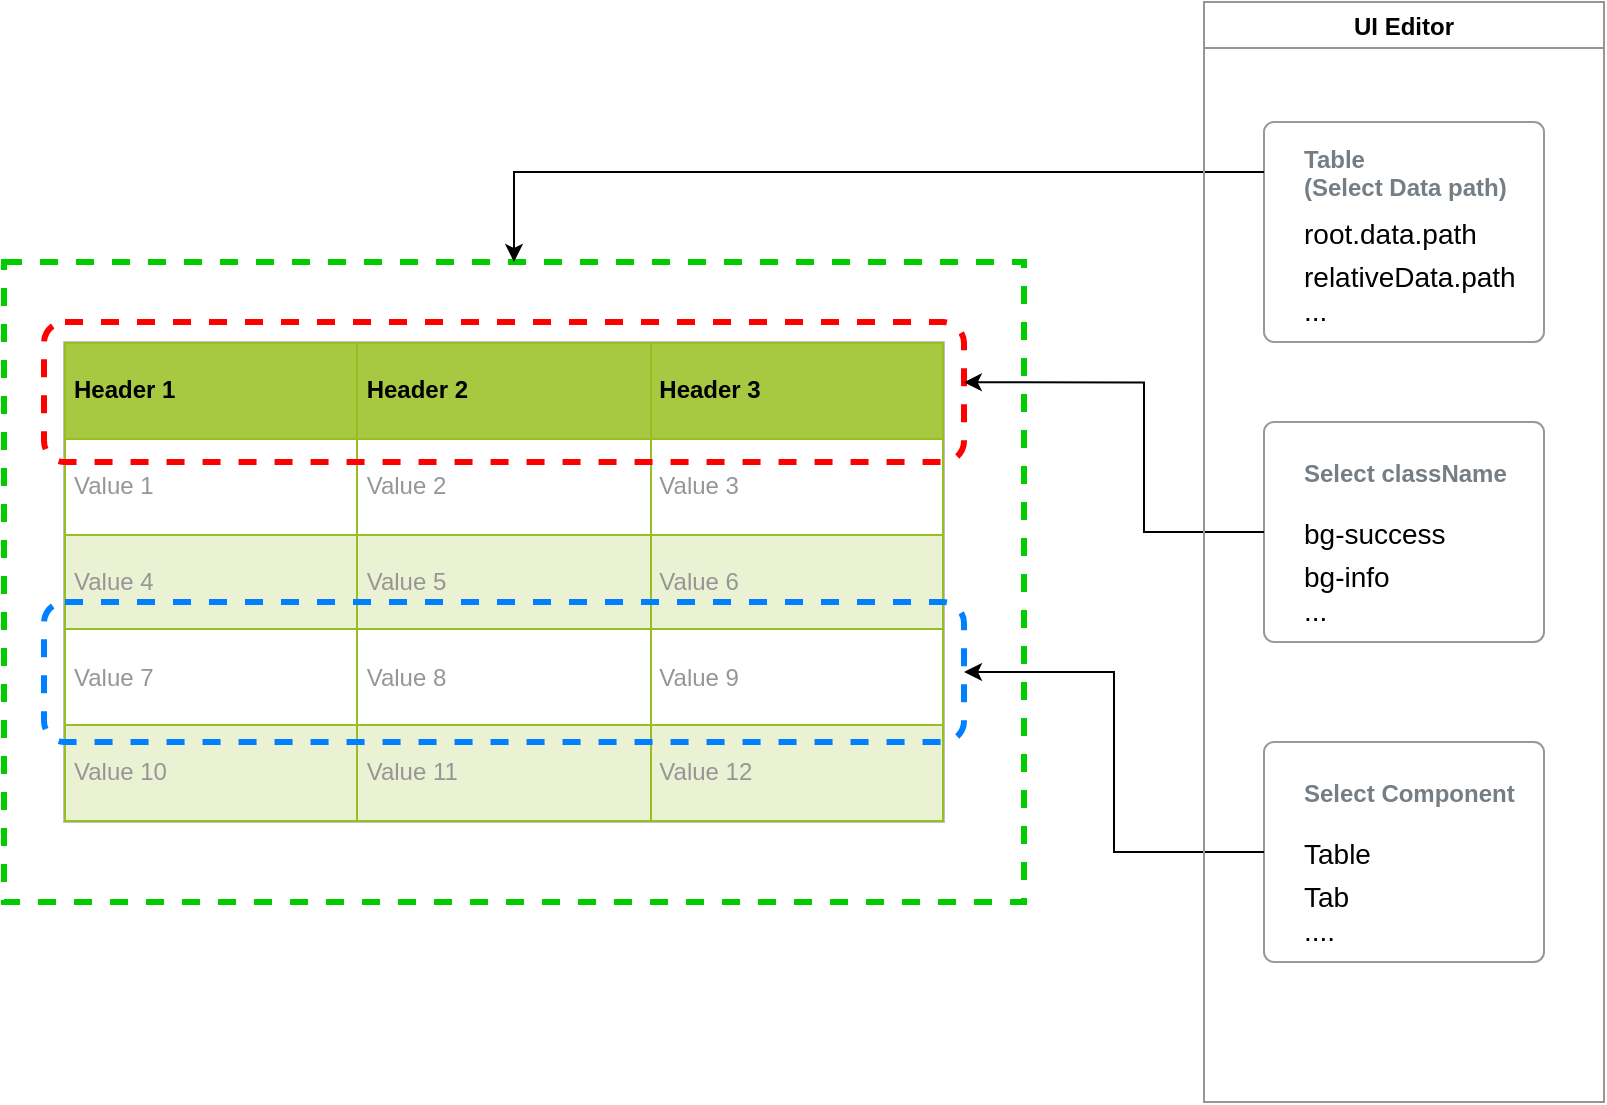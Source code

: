 <mxfile version="15.8.2" type="device"><diagram id="UdpNmj5URT5w_U2B2_ff" name="Page-1"><mxGraphModel dx="1298" dy="1975" grid="1" gridSize="10" guides="1" tooltips="1" connect="1" arrows="1" fold="1" page="1" pageScale="1" pageWidth="850" pageHeight="1100" math="0" shadow="0"><root><mxCell id="0"/><mxCell id="1" parent="0"/><mxCell id="7cCxUrlDnlhjs3loFfwO-26" value="" style="rounded=0;whiteSpace=wrap;html=1;fontColor=#000000;fillColor=none;strokeColor=#00CC00;dashed=1;strokeWidth=3;" vertex="1" parent="1"><mxGeometry x="10" y="80" width="510" height="320" as="geometry"/></mxCell><mxCell id="7cCxUrlDnlhjs3loFfwO-1" value="&lt;table border=&quot;1&quot; width=&quot;100%&quot; cellpadding=&quot;4&quot; style=&quot;width: 100% ; height: 100% ; border-collapse: collapse&quot;&gt;&lt;tbody&gt;&lt;tr style=&quot;background-color: #a7c942 ; color: #ffffff ; border: 1px solid #98bf21&quot;&gt;&lt;th align=&quot;left&quot;&gt;&lt;font color=&quot;#000000&quot;&gt;Header 1&lt;/font&gt;&lt;/th&gt;&lt;th align=&quot;left&quot;&gt;&lt;font color=&quot;#000000&quot;&gt;Header 2&lt;/font&gt;&lt;/th&gt;&lt;th align=&quot;left&quot;&gt;&lt;font color=&quot;#000000&quot;&gt;Header 3&lt;/font&gt;&lt;/th&gt;&lt;/tr&gt;&lt;tr style=&quot;border: 1px solid #98bf21&quot;&gt;&lt;td&gt;&lt;font color=&quot;#969696&quot;&gt;Value 1&lt;/font&gt;&lt;/td&gt;&lt;td&gt;&lt;font color=&quot;#969696&quot;&gt;Value 2&lt;/font&gt;&lt;/td&gt;&lt;td&gt;&lt;font color=&quot;#969696&quot;&gt;Value 3&lt;/font&gt;&lt;/td&gt;&lt;/tr&gt;&lt;tr style=&quot;background-color: #eaf2d3 ; border: 1px solid #98bf21&quot;&gt;&lt;td&gt;&lt;font color=&quot;#969696&quot;&gt;Value 4&lt;/font&gt;&lt;/td&gt;&lt;td&gt;&lt;font color=&quot;#969696&quot;&gt;Value 5&lt;/font&gt;&lt;/td&gt;&lt;td&gt;&lt;font color=&quot;#969696&quot;&gt;Value 6&lt;/font&gt;&lt;/td&gt;&lt;/tr&gt;&lt;tr style=&quot;border: 1px solid #98bf21&quot;&gt;&lt;td&gt;&lt;font color=&quot;#969696&quot;&gt;Value 7&lt;/font&gt;&lt;/td&gt;&lt;td&gt;&lt;font color=&quot;#969696&quot;&gt;Value 8&lt;/font&gt;&lt;/td&gt;&lt;td&gt;&lt;font color=&quot;#969696&quot;&gt;Value 9&lt;/font&gt;&lt;/td&gt;&lt;/tr&gt;&lt;tr style=&quot;background-color: #eaf2d3 ; border: 1px solid #98bf21&quot;&gt;&lt;td&gt;&lt;font color=&quot;#969696&quot;&gt;Value 10&lt;/font&gt;&lt;/td&gt;&lt;td&gt;&lt;font color=&quot;#969696&quot;&gt;Value 11&lt;/font&gt;&lt;/td&gt;&lt;td&gt;&lt;font color=&quot;#969696&quot;&gt;Value 12&lt;/font&gt;&lt;/td&gt;&lt;/tr&gt;&lt;/tbody&gt;&lt;/table&gt;" style="text;html=1;strokeColor=#c0c0c0;fillColor=#ffffff;overflow=fill;rounded=0;" vertex="1" parent="1"><mxGeometry x="40" y="120" width="440" height="240" as="geometry"/></mxCell><mxCell id="7cCxUrlDnlhjs3loFfwO-2" value="" style="rounded=1;whiteSpace=wrap;html=1;fontColor=#000000;fillColor=none;strokeColor=#007FFF;dashed=1;strokeWidth=3;" vertex="1" parent="1"><mxGeometry x="30" y="250" width="460" height="70" as="geometry"/></mxCell><mxCell id="7cCxUrlDnlhjs3loFfwO-4" value="" style="rounded=1;whiteSpace=wrap;html=1;fontColor=#000000;fillColor=none;strokeColor=#FF0000;dashed=1;strokeWidth=3;" vertex="1" parent="1"><mxGeometry x="30" y="110" width="460" height="70" as="geometry"/></mxCell><mxCell id="7cCxUrlDnlhjs3loFfwO-22" value="" style="html=1;shadow=0;dashed=0;shape=mxgraph.bootstrap.rrect;rSize=5;fillColor=#ffffff;strokeColor=#999999;fontColor=#000000;" vertex="1" parent="1"><mxGeometry x="640" y="10" width="140" height="110" as="geometry"/></mxCell><mxCell id="7cCxUrlDnlhjs3loFfwO-23" value="Table&#10;(Select Data path)" style="fillColor=none;strokeColor=none;align=left;spacing=20;fontSize=12;fontColor=#757E85;fontStyle=1;dashed=1;" vertex="1" parent="7cCxUrlDnlhjs3loFfwO-22"><mxGeometry width="140" height="30" relative="1" as="geometry"><mxPoint y="10" as="offset"/></mxGeometry></mxCell><mxCell id="7cCxUrlDnlhjs3loFfwO-24" value="root.data.path" style="fillColor=none;strokeColor=none;align=left;spacing=20;fontSize=14;dashed=1;fontColor=#000000;" vertex="1" parent="7cCxUrlDnlhjs3loFfwO-22"><mxGeometry width="140" height="30" relative="1" as="geometry"><mxPoint y="40" as="offset"/></mxGeometry></mxCell><mxCell id="7cCxUrlDnlhjs3loFfwO-25" value="relativeData.path&#10;..." style="fillColor=none;strokeColor=none;align=left;spacing=20;fontSize=14;dashed=1;fontColor=#000000;" vertex="1" parent="7cCxUrlDnlhjs3loFfwO-22"><mxGeometry width="140" height="30" relative="1" as="geometry"><mxPoint y="70" as="offset"/></mxGeometry></mxCell><mxCell id="7cCxUrlDnlhjs3loFfwO-27" style="edgeStyle=orthogonalEdgeStyle;rounded=0;orthogonalLoop=1;jettySize=auto;html=1;entryX=0.5;entryY=0;entryDx=0;entryDy=0;fontColor=#000000;" edge="1" parent="7cCxUrlDnlhjs3loFfwO-22" source="7cCxUrlDnlhjs3loFfwO-23" target="7cCxUrlDnlhjs3loFfwO-26"><mxGeometry relative="1" as="geometry"/></mxCell><mxCell id="7cCxUrlDnlhjs3loFfwO-28" value="" style="html=1;shadow=0;dashed=0;shape=mxgraph.bootstrap.rrect;rSize=5;fillColor=#ffffff;strokeColor=#999999;fontColor=#000000;" vertex="1" parent="1"><mxGeometry x="640" y="160" width="140" height="110" as="geometry"/></mxCell><mxCell id="7cCxUrlDnlhjs3loFfwO-29" value="Select className" style="fillColor=none;strokeColor=none;align=left;spacing=20;fontSize=12;fontColor=#757E85;fontStyle=1;dashed=1;" vertex="1" parent="7cCxUrlDnlhjs3loFfwO-28"><mxGeometry width="140" height="30" relative="1" as="geometry"><mxPoint y="10" as="offset"/></mxGeometry></mxCell><mxCell id="7cCxUrlDnlhjs3loFfwO-30" value="bg-success" style="fillColor=none;strokeColor=none;align=left;spacing=20;fontSize=14;dashed=1;fontColor=#000000;" vertex="1" parent="7cCxUrlDnlhjs3loFfwO-28"><mxGeometry width="140" height="30" relative="1" as="geometry"><mxPoint y="40" as="offset"/></mxGeometry></mxCell><mxCell id="7cCxUrlDnlhjs3loFfwO-31" value="bg-info&#10;..." style="fillColor=none;strokeColor=none;align=left;spacing=20;fontSize=14;dashed=1;fontColor=#000000;" vertex="1" parent="7cCxUrlDnlhjs3loFfwO-28"><mxGeometry width="140" height="30" relative="1" as="geometry"><mxPoint y="70" as="offset"/></mxGeometry></mxCell><mxCell id="7cCxUrlDnlhjs3loFfwO-32" style="edgeStyle=orthogonalEdgeStyle;rounded=0;orthogonalLoop=1;jettySize=auto;html=1;entryX=0.5;entryY=0;entryDx=0;entryDy=0;fontColor=#000000;" edge="1" parent="7cCxUrlDnlhjs3loFfwO-28" source="7cCxUrlDnlhjs3loFfwO-29"><mxGeometry relative="1" as="geometry"/></mxCell><mxCell id="7cCxUrlDnlhjs3loFfwO-33" style="edgeStyle=orthogonalEdgeStyle;rounded=0;orthogonalLoop=1;jettySize=auto;html=1;entryX=0.941;entryY=0.188;entryDx=0;entryDy=0;entryPerimeter=0;fontColor=#000000;" edge="1" parent="7cCxUrlDnlhjs3loFfwO-28" source="7cCxUrlDnlhjs3loFfwO-30" target="7cCxUrlDnlhjs3loFfwO-26"><mxGeometry relative="1" as="geometry"/></mxCell><mxCell id="7cCxUrlDnlhjs3loFfwO-34" value="" style="html=1;shadow=0;dashed=0;shape=mxgraph.bootstrap.rrect;rSize=5;fillColor=#ffffff;strokeColor=#999999;fontColor=#000000;" vertex="1" parent="1"><mxGeometry x="640" y="320" width="140" height="110" as="geometry"/></mxCell><mxCell id="7cCxUrlDnlhjs3loFfwO-35" value="Select Component" style="fillColor=none;strokeColor=none;align=left;spacing=20;fontSize=12;fontColor=#757E85;fontStyle=1;dashed=1;" vertex="1" parent="7cCxUrlDnlhjs3loFfwO-34"><mxGeometry width="140" height="30" relative="1" as="geometry"><mxPoint y="10" as="offset"/></mxGeometry></mxCell><mxCell id="7cCxUrlDnlhjs3loFfwO-36" value="Table" style="fillColor=none;strokeColor=none;align=left;spacing=20;fontSize=14;dashed=1;fontColor=#000000;" vertex="1" parent="7cCxUrlDnlhjs3loFfwO-34"><mxGeometry width="140" height="30" relative="1" as="geometry"><mxPoint y="40" as="offset"/></mxGeometry></mxCell><mxCell id="7cCxUrlDnlhjs3loFfwO-37" value="Tab&#10;...." style="fillColor=none;strokeColor=none;align=left;spacing=20;fontSize=14;dashed=1;fontColor=#000000;" vertex="1" parent="7cCxUrlDnlhjs3loFfwO-34"><mxGeometry width="140" height="30" relative="1" as="geometry"><mxPoint y="70" as="offset"/></mxGeometry></mxCell><mxCell id="7cCxUrlDnlhjs3loFfwO-38" style="edgeStyle=orthogonalEdgeStyle;rounded=0;orthogonalLoop=1;jettySize=auto;html=1;entryX=0.5;entryY=0;entryDx=0;entryDy=0;fontColor=#000000;" edge="1" parent="7cCxUrlDnlhjs3loFfwO-34" source="7cCxUrlDnlhjs3loFfwO-35"><mxGeometry relative="1" as="geometry"/></mxCell><mxCell id="7cCxUrlDnlhjs3loFfwO-39" style="edgeStyle=orthogonalEdgeStyle;rounded=0;orthogonalLoop=1;jettySize=auto;html=1;entryX=0.941;entryY=0.188;entryDx=0;entryDy=0;entryPerimeter=0;fontColor=#000000;" edge="1" parent="7cCxUrlDnlhjs3loFfwO-34" source="7cCxUrlDnlhjs3loFfwO-36"><mxGeometry relative="1" as="geometry"/></mxCell><mxCell id="7cCxUrlDnlhjs3loFfwO-41" style="edgeStyle=orthogonalEdgeStyle;rounded=0;orthogonalLoop=1;jettySize=auto;html=1;entryX=1;entryY=0.5;entryDx=0;entryDy=0;fontColor=#000000;" edge="1" parent="7cCxUrlDnlhjs3loFfwO-34" source="7cCxUrlDnlhjs3loFfwO-36" target="7cCxUrlDnlhjs3loFfwO-2"><mxGeometry relative="1" as="geometry"/></mxCell><mxCell id="7cCxUrlDnlhjs3loFfwO-42" value="UI Editor" style="swimlane;rounded=0;fontColor=#000000;strokeColor=#969696;strokeWidth=1;fillColor=none;" vertex="1" parent="1"><mxGeometry x="610" y="-50" width="200" height="550" as="geometry"/></mxCell></root></mxGraphModel></diagram></mxfile>